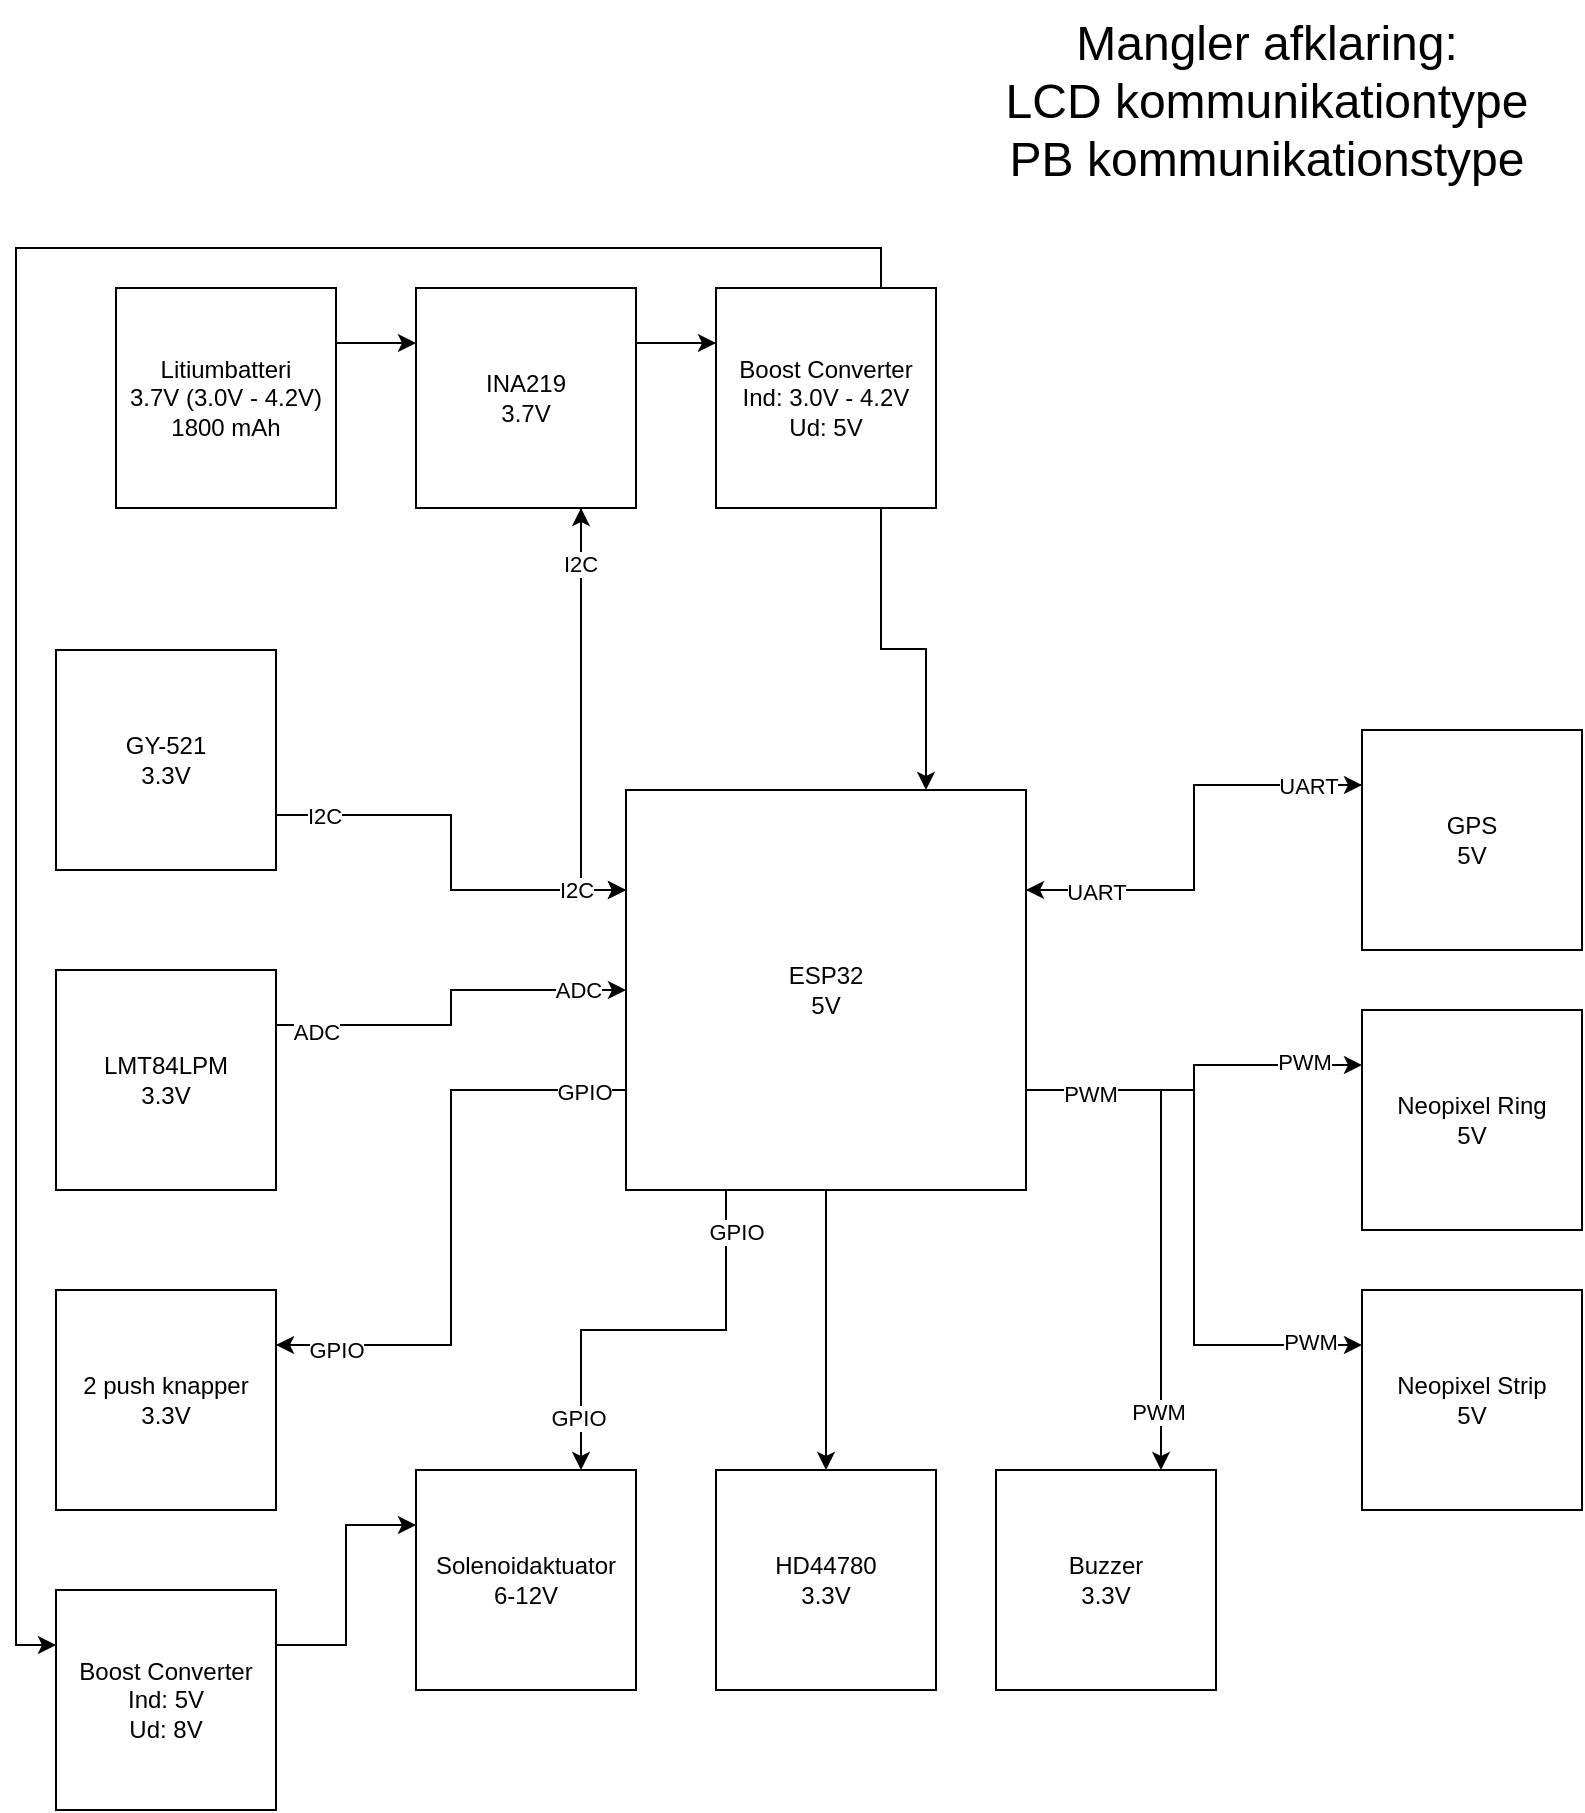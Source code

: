 <mxfile version="25.0.1">
  <diagram name="Page-1" id="Au_jINocBcU9wG9LVLza">
    <mxGraphModel dx="1898" dy="862" grid="1" gridSize="10" guides="1" tooltips="1" connect="1" arrows="1" fold="1" page="1" pageScale="1" pageWidth="827" pageHeight="1169" math="0" shadow="0">
      <root>
        <mxCell id="0" />
        <mxCell id="1" parent="0" />
        <mxCell id="8WWaU90uD-3OsJMU1C4m-51" style="edgeStyle=orthogonalEdgeStyle;rounded=0;orthogonalLoop=1;jettySize=auto;html=1;exitX=1;exitY=0.25;exitDx=0;exitDy=0;entryX=0;entryY=0.25;entryDx=0;entryDy=0;" parent="1" source="8WWaU90uD-3OsJMU1C4m-44" target="8WWaU90uD-3OsJMU1C4m-45" edge="1">
          <mxGeometry relative="1" as="geometry" />
        </mxCell>
        <mxCell id="8WWaU90uD-3OsJMU1C4m-44" value="&lt;div&gt;Litiumbatteri&lt;/div&gt;&lt;div&gt;3.7V (3.0V - 4.2V)&lt;/div&gt;&lt;div&gt;1800 mAh&lt;br&gt;&lt;/div&gt;" style="whiteSpace=wrap;html=1;aspect=fixed;" parent="1" vertex="1">
          <mxGeometry x="460" y="199" width="110" height="110" as="geometry" />
        </mxCell>
        <mxCell id="8WWaU90uD-3OsJMU1C4m-53" style="edgeStyle=orthogonalEdgeStyle;rounded=0;orthogonalLoop=1;jettySize=auto;html=1;exitX=1;exitY=0.25;exitDx=0;exitDy=0;entryX=0;entryY=0.25;entryDx=0;entryDy=0;" parent="1" source="8WWaU90uD-3OsJMU1C4m-45" target="8WWaU90uD-3OsJMU1C4m-52" edge="1">
          <mxGeometry relative="1" as="geometry" />
        </mxCell>
        <mxCell id="8WWaU90uD-3OsJMU1C4m-76" style="edgeStyle=orthogonalEdgeStyle;rounded=0;orthogonalLoop=1;jettySize=auto;html=1;exitX=0.75;exitY=1;exitDx=0;exitDy=0;entryX=0;entryY=0.25;entryDx=0;entryDy=0;" parent="1" source="8WWaU90uD-3OsJMU1C4m-45" target="8WWaU90uD-3OsJMU1C4m-55" edge="1">
          <mxGeometry relative="1" as="geometry" />
        </mxCell>
        <mxCell id="8WWaU90uD-3OsJMU1C4m-45" value="&lt;div&gt;INA219&lt;/div&gt;3.7V" style="whiteSpace=wrap;html=1;aspect=fixed;" parent="1" vertex="1">
          <mxGeometry x="610" y="199" width="110" height="110" as="geometry" />
        </mxCell>
        <mxCell id="8WWaU90uD-3OsJMU1C4m-56" style="edgeStyle=orthogonalEdgeStyle;rounded=0;orthogonalLoop=1;jettySize=auto;html=1;exitX=0.75;exitY=1;exitDx=0;exitDy=0;entryX=0.75;entryY=0;entryDx=0;entryDy=0;" parent="1" source="8WWaU90uD-3OsJMU1C4m-52" target="8WWaU90uD-3OsJMU1C4m-55" edge="1">
          <mxGeometry relative="1" as="geometry" />
        </mxCell>
        <mxCell id="e1QlHReIarLJo4ZQw5A4-3" style="edgeStyle=orthogonalEdgeStyle;rounded=0;orthogonalLoop=1;jettySize=auto;html=1;exitX=0.75;exitY=0;exitDx=0;exitDy=0;entryX=0;entryY=0.25;entryDx=0;entryDy=0;" edge="1" parent="1" source="8WWaU90uD-3OsJMU1C4m-52" target="e1QlHReIarLJo4ZQw5A4-2">
          <mxGeometry relative="1" as="geometry" />
        </mxCell>
        <mxCell id="8WWaU90uD-3OsJMU1C4m-52" value="&lt;div&gt;Boost Converter&lt;/div&gt;&lt;div&gt;Ind: 3.0V - 4.2V&lt;/div&gt;&lt;div&gt;Ud: 5V&lt;br&gt;&lt;/div&gt;" style="whiteSpace=wrap;html=1;aspect=fixed;" parent="1" vertex="1">
          <mxGeometry x="760" y="199" width="110" height="110" as="geometry" />
        </mxCell>
        <mxCell id="8WWaU90uD-3OsJMU1C4m-60" style="edgeStyle=orthogonalEdgeStyle;rounded=0;orthogonalLoop=1;jettySize=auto;html=1;exitX=1;exitY=0.25;exitDx=0;exitDy=0;entryX=0;entryY=0.25;entryDx=0;entryDy=0;" parent="1" source="8WWaU90uD-3OsJMU1C4m-55" target="8WWaU90uD-3OsJMU1C4m-57" edge="1">
          <mxGeometry relative="1" as="geometry" />
        </mxCell>
        <mxCell id="8WWaU90uD-3OsJMU1C4m-67" style="edgeStyle=orthogonalEdgeStyle;rounded=0;orthogonalLoop=1;jettySize=auto;html=1;exitX=1;exitY=0.75;exitDx=0;exitDy=0;entryX=0;entryY=0.25;entryDx=0;entryDy=0;" parent="1" source="8WWaU90uD-3OsJMU1C4m-55" target="8WWaU90uD-3OsJMU1C4m-63" edge="1">
          <mxGeometry relative="1" as="geometry" />
        </mxCell>
        <mxCell id="8WWaU90uD-3OsJMU1C4m-95" value="PWM" style="edgeLabel;html=1;align=center;verticalAlign=middle;resizable=0;points=[];" parent="8WWaU90uD-3OsJMU1C4m-67" vertex="1" connectable="0">
          <mxGeometry x="0.681" y="2" relative="1" as="geometry">
            <mxPoint as="offset" />
          </mxGeometry>
        </mxCell>
        <mxCell id="8WWaU90uD-3OsJMU1C4m-74" style="edgeStyle=orthogonalEdgeStyle;rounded=0;orthogonalLoop=1;jettySize=auto;html=1;exitX=0;exitY=0.25;exitDx=0;exitDy=0;entryX=0.75;entryY=1;entryDx=0;entryDy=0;" parent="1" source="8WWaU90uD-3OsJMU1C4m-55" target="8WWaU90uD-3OsJMU1C4m-45" edge="1">
          <mxGeometry relative="1" as="geometry" />
        </mxCell>
        <mxCell id="8WWaU90uD-3OsJMU1C4m-98" value="I2C" style="edgeLabel;html=1;align=center;verticalAlign=middle;resizable=0;points=[];" parent="8WWaU90uD-3OsJMU1C4m-74" vertex="1" connectable="0">
          <mxGeometry x="0.736" y="1" relative="1" as="geometry">
            <mxPoint as="offset" />
          </mxGeometry>
        </mxCell>
        <mxCell id="8WWaU90uD-3OsJMU1C4m-79" style="edgeStyle=orthogonalEdgeStyle;rounded=0;orthogonalLoop=1;jettySize=auto;html=1;exitX=0.5;exitY=1;exitDx=0;exitDy=0;entryX=0.5;entryY=0;entryDx=0;entryDy=0;" parent="1" source="8WWaU90uD-3OsJMU1C4m-55" target="8WWaU90uD-3OsJMU1C4m-78" edge="1">
          <mxGeometry relative="1" as="geometry" />
        </mxCell>
        <mxCell id="8WWaU90uD-3OsJMU1C4m-84" style="edgeStyle=orthogonalEdgeStyle;rounded=0;orthogonalLoop=1;jettySize=auto;html=1;exitX=1;exitY=0.75;exitDx=0;exitDy=0;entryX=0;entryY=0.25;entryDx=0;entryDy=0;" parent="1" source="8WWaU90uD-3OsJMU1C4m-55" target="8WWaU90uD-3OsJMU1C4m-83" edge="1">
          <mxGeometry relative="1" as="geometry">
            <Array as="points">
              <mxPoint x="999" y="600" />
              <mxPoint x="999" y="727" />
            </Array>
          </mxGeometry>
        </mxCell>
        <mxCell id="8WWaU90uD-3OsJMU1C4m-96" value="PWM" style="edgeLabel;html=1;align=center;verticalAlign=middle;resizable=0;points=[];" parent="8WWaU90uD-3OsJMU1C4m-84" vertex="1" connectable="0">
          <mxGeometry x="0.824" y="2" relative="1" as="geometry">
            <mxPoint as="offset" />
          </mxGeometry>
        </mxCell>
        <mxCell id="8WWaU90uD-3OsJMU1C4m-91" style="edgeStyle=orthogonalEdgeStyle;rounded=0;orthogonalLoop=1;jettySize=auto;html=1;exitX=0;exitY=0.75;exitDx=0;exitDy=0;entryX=1;entryY=0.25;entryDx=0;entryDy=0;" parent="1" source="8WWaU90uD-3OsJMU1C4m-55" target="8WWaU90uD-3OsJMU1C4m-89" edge="1">
          <mxGeometry relative="1" as="geometry" />
        </mxCell>
        <mxCell id="8WWaU90uD-3OsJMU1C4m-92" value="GPIO" style="edgeLabel;html=1;align=center;verticalAlign=middle;resizable=0;points=[];" parent="8WWaU90uD-3OsJMU1C4m-91" vertex="1" connectable="0">
          <mxGeometry x="0.159" y="4" relative="1" as="geometry">
            <mxPoint x="-62" y="42" as="offset" />
          </mxGeometry>
        </mxCell>
        <mxCell id="8WWaU90uD-3OsJMU1C4m-100" value="GPIO" style="edgeLabel;html=1;align=center;verticalAlign=middle;resizable=0;points=[];" parent="8WWaU90uD-3OsJMU1C4m-91" vertex="1" connectable="0">
          <mxGeometry x="-0.859" y="1" relative="1" as="geometry">
            <mxPoint as="offset" />
          </mxGeometry>
        </mxCell>
        <mxCell id="8WWaU90uD-3OsJMU1C4m-101" style="edgeStyle=orthogonalEdgeStyle;rounded=0;orthogonalLoop=1;jettySize=auto;html=1;exitX=1;exitY=0.75;exitDx=0;exitDy=0;entryX=0.75;entryY=0;entryDx=0;entryDy=0;" parent="1" source="8WWaU90uD-3OsJMU1C4m-55" target="8WWaU90uD-3OsJMU1C4m-87" edge="1">
          <mxGeometry relative="1" as="geometry" />
        </mxCell>
        <mxCell id="8WWaU90uD-3OsJMU1C4m-102" value="PWM" style="edgeLabel;html=1;align=center;verticalAlign=middle;resizable=0;points=[];" parent="8WWaU90uD-3OsJMU1C4m-101" vertex="1" connectable="0">
          <mxGeometry x="-0.757" y="-2" relative="1" as="geometry">
            <mxPoint as="offset" />
          </mxGeometry>
        </mxCell>
        <mxCell id="e1QlHReIarLJo4ZQw5A4-1" value="PWM" style="edgeLabel;html=1;align=center;verticalAlign=middle;resizable=0;points=[];" vertex="1" connectable="0" parent="8WWaU90uD-3OsJMU1C4m-101">
          <mxGeometry x="0.829" y="4" relative="1" as="geometry">
            <mxPoint x="-6" y="-7" as="offset" />
          </mxGeometry>
        </mxCell>
        <mxCell id="8WWaU90uD-3OsJMU1C4m-104" style="edgeStyle=orthogonalEdgeStyle;rounded=0;orthogonalLoop=1;jettySize=auto;html=1;exitX=0.25;exitY=1;exitDx=0;exitDy=0;entryX=0.75;entryY=0;entryDx=0;entryDy=0;" parent="1" source="8WWaU90uD-3OsJMU1C4m-55" target="8WWaU90uD-3OsJMU1C4m-85" edge="1">
          <mxGeometry relative="1" as="geometry" />
        </mxCell>
        <mxCell id="8WWaU90uD-3OsJMU1C4m-105" value="GPIO" style="edgeLabel;html=1;align=center;verticalAlign=middle;resizable=0;points=[];" parent="8WWaU90uD-3OsJMU1C4m-104" vertex="1" connectable="0">
          <mxGeometry x="-0.762" y="-4" relative="1" as="geometry">
            <mxPoint x="9" y="-5" as="offset" />
          </mxGeometry>
        </mxCell>
        <mxCell id="8WWaU90uD-3OsJMU1C4m-106" value="GPIO" style="edgeLabel;html=1;align=center;verticalAlign=middle;resizable=0;points=[];" parent="8WWaU90uD-3OsJMU1C4m-104" vertex="1" connectable="0">
          <mxGeometry x="0.752" y="-6" relative="1" as="geometry">
            <mxPoint x="4" as="offset" />
          </mxGeometry>
        </mxCell>
        <mxCell id="8WWaU90uD-3OsJMU1C4m-55" value="&lt;div&gt;ESP32&lt;/div&gt;&lt;div&gt;5V&lt;/div&gt;" style="whiteSpace=wrap;html=1;aspect=fixed;" parent="1" vertex="1">
          <mxGeometry x="715" y="450" width="200" height="200" as="geometry" />
        </mxCell>
        <mxCell id="8WWaU90uD-3OsJMU1C4m-59" style="edgeStyle=orthogonalEdgeStyle;rounded=0;orthogonalLoop=1;jettySize=auto;html=1;exitX=0;exitY=0.25;exitDx=0;exitDy=0;entryX=1;entryY=0.25;entryDx=0;entryDy=0;" parent="1" source="8WWaU90uD-3OsJMU1C4m-57" target="8WWaU90uD-3OsJMU1C4m-55" edge="1">
          <mxGeometry relative="1" as="geometry" />
        </mxCell>
        <mxCell id="8WWaU90uD-3OsJMU1C4m-61" value="UART" style="edgeLabel;html=1;align=center;verticalAlign=middle;resizable=0;points=[];" parent="8WWaU90uD-3OsJMU1C4m-59" vertex="1" connectable="0">
          <mxGeometry x="-0.135" y="1" relative="1" as="geometry">
            <mxPoint x="-50" y="42" as="offset" />
          </mxGeometry>
        </mxCell>
        <mxCell id="8WWaU90uD-3OsJMU1C4m-97" value="UART" style="edgeLabel;html=1;align=center;verticalAlign=middle;resizable=0;points=[];" parent="8WWaU90uD-3OsJMU1C4m-59" vertex="1" connectable="0">
          <mxGeometry x="-0.756" relative="1" as="geometry">
            <mxPoint as="offset" />
          </mxGeometry>
        </mxCell>
        <mxCell id="8WWaU90uD-3OsJMU1C4m-57" value="&lt;div&gt;GPS&lt;/div&gt;&lt;div&gt;5V&lt;br&gt;&lt;/div&gt;" style="whiteSpace=wrap;html=1;aspect=fixed;" parent="1" vertex="1">
          <mxGeometry x="1083" y="420" width="110" height="110" as="geometry" />
        </mxCell>
        <mxCell id="8WWaU90uD-3OsJMU1C4m-63" value="&lt;div&gt;Neopixel Ring&lt;/div&gt;&lt;div&gt;5V&lt;br&gt;&lt;/div&gt;" style="whiteSpace=wrap;html=1;aspect=fixed;" parent="1" vertex="1">
          <mxGeometry x="1083" y="560" width="110" height="110" as="geometry" />
        </mxCell>
        <mxCell id="8WWaU90uD-3OsJMU1C4m-115" style="edgeStyle=orthogonalEdgeStyle;rounded=0;orthogonalLoop=1;jettySize=auto;html=1;exitX=1;exitY=0.25;exitDx=0;exitDy=0;entryX=0;entryY=0.5;entryDx=0;entryDy=0;" parent="1" source="8WWaU90uD-3OsJMU1C4m-69" target="8WWaU90uD-3OsJMU1C4m-55" edge="1">
          <mxGeometry relative="1" as="geometry" />
        </mxCell>
        <mxCell id="8WWaU90uD-3OsJMU1C4m-116" value="ADC" style="edgeLabel;html=1;align=center;verticalAlign=middle;resizable=0;points=[];" parent="8WWaU90uD-3OsJMU1C4m-115" vertex="1" connectable="0">
          <mxGeometry x="0.829" y="1" relative="1" as="geometry">
            <mxPoint x="-8" y="1" as="offset" />
          </mxGeometry>
        </mxCell>
        <mxCell id="8WWaU90uD-3OsJMU1C4m-117" value="ADC" style="edgeLabel;html=1;align=center;verticalAlign=middle;resizable=0;points=[];" parent="8WWaU90uD-3OsJMU1C4m-115" vertex="1" connectable="0">
          <mxGeometry x="-0.793" y="-4" relative="1" as="geometry">
            <mxPoint y="-1" as="offset" />
          </mxGeometry>
        </mxCell>
        <mxCell id="8WWaU90uD-3OsJMU1C4m-69" value="&lt;div&gt;LMT84LPM&lt;/div&gt;&lt;div&gt;3.3V&lt;br&gt;&lt;/div&gt;" style="whiteSpace=wrap;html=1;aspect=fixed;" parent="1" vertex="1">
          <mxGeometry x="430" y="540" width="110" height="110" as="geometry" />
        </mxCell>
        <mxCell id="8WWaU90uD-3OsJMU1C4m-78" value="&lt;div&gt;HD44780&lt;/div&gt;&lt;div&gt;3.3V&lt;br&gt;&lt;/div&gt;" style="whiteSpace=wrap;html=1;aspect=fixed;" parent="1" vertex="1">
          <mxGeometry x="760" y="790" width="110" height="110" as="geometry" />
        </mxCell>
        <mxCell id="8WWaU90uD-3OsJMU1C4m-82" value="&lt;div&gt;&lt;font style=&quot;font-size: 24px;&quot;&gt;Mangler afklaring:&lt;br&gt;&lt;/font&gt;&lt;/div&gt;&lt;div&gt;&lt;font style=&quot;font-size: 24px;&quot;&gt;LCD kommunikationtype&lt;/font&gt;&lt;/div&gt;&lt;div&gt;&lt;font style=&quot;font-size: 24px;&quot;&gt;PB kommunikationstype&lt;br&gt;&lt;/font&gt;&lt;/div&gt;&lt;div&gt;&lt;font style=&quot;font-size: 24px;&quot;&gt;&lt;br&gt;&lt;/font&gt;&lt;/div&gt;" style="text;html=1;align=center;verticalAlign=middle;resizable=0;points=[];autosize=1;strokeColor=none;fillColor=none;" parent="1" vertex="1">
          <mxGeometry x="895" y="55" width="280" height="130" as="geometry" />
        </mxCell>
        <mxCell id="8WWaU90uD-3OsJMU1C4m-83" value="&lt;div&gt;Neopixel Strip&lt;/div&gt;&lt;div&gt;5V&lt;br&gt;&lt;/div&gt;" style="whiteSpace=wrap;html=1;aspect=fixed;" parent="1" vertex="1">
          <mxGeometry x="1083" y="700" width="110" height="110" as="geometry" />
        </mxCell>
        <mxCell id="8WWaU90uD-3OsJMU1C4m-85" value="&lt;div&gt;Solenoidaktuator&lt;/div&gt;&lt;div&gt;6-12V&lt;br&gt;&lt;/div&gt;" style="whiteSpace=wrap;html=1;aspect=fixed;" parent="1" vertex="1">
          <mxGeometry x="610" y="790" width="110" height="110" as="geometry" />
        </mxCell>
        <mxCell id="8WWaU90uD-3OsJMU1C4m-87" value="&lt;div&gt;Buzzer&lt;/div&gt;&lt;div&gt;3.3V&lt;br&gt;&lt;/div&gt;" style="whiteSpace=wrap;html=1;aspect=fixed;" parent="1" vertex="1">
          <mxGeometry x="900" y="790" width="110" height="110" as="geometry" />
        </mxCell>
        <mxCell id="8WWaU90uD-3OsJMU1C4m-112" style="edgeStyle=orthogonalEdgeStyle;rounded=0;orthogonalLoop=1;jettySize=auto;html=1;exitX=1;exitY=0.75;exitDx=0;exitDy=0;entryX=0;entryY=0.25;entryDx=0;entryDy=0;" parent="1" source="8WWaU90uD-3OsJMU1C4m-88" target="8WWaU90uD-3OsJMU1C4m-55" edge="1">
          <mxGeometry relative="1" as="geometry" />
        </mxCell>
        <mxCell id="8WWaU90uD-3OsJMU1C4m-113" value="I2C" style="edgeLabel;html=1;align=center;verticalAlign=middle;resizable=0;points=[];" parent="8WWaU90uD-3OsJMU1C4m-112" vertex="1" connectable="0">
          <mxGeometry x="-0.773" relative="1" as="geometry">
            <mxPoint as="offset" />
          </mxGeometry>
        </mxCell>
        <mxCell id="8WWaU90uD-3OsJMU1C4m-114" value="I2C" style="edgeLabel;html=1;align=center;verticalAlign=middle;resizable=0;points=[];" parent="8WWaU90uD-3OsJMU1C4m-112" vertex="1" connectable="0">
          <mxGeometry x="0.709" y="-3" relative="1" as="geometry">
            <mxPoint x="6" y="-3" as="offset" />
          </mxGeometry>
        </mxCell>
        <mxCell id="8WWaU90uD-3OsJMU1C4m-88" value="&lt;div&gt;GY-521&lt;/div&gt;&lt;div&gt;3.3V&lt;br&gt;&lt;/div&gt;" style="whiteSpace=wrap;html=1;aspect=fixed;" parent="1" vertex="1">
          <mxGeometry x="430" y="380" width="110" height="110" as="geometry" />
        </mxCell>
        <mxCell id="8WWaU90uD-3OsJMU1C4m-89" value="&lt;div&gt;2 push knapper&lt;/div&gt;&lt;div&gt;3.3V&lt;br&gt;&lt;/div&gt;" style="whiteSpace=wrap;html=1;aspect=fixed;" parent="1" vertex="1">
          <mxGeometry x="430" y="700" width="110" height="110" as="geometry" />
        </mxCell>
        <mxCell id="e1QlHReIarLJo4ZQw5A4-4" style="edgeStyle=orthogonalEdgeStyle;rounded=0;orthogonalLoop=1;jettySize=auto;html=1;exitX=1;exitY=0.25;exitDx=0;exitDy=0;entryX=0;entryY=0.25;entryDx=0;entryDy=0;" edge="1" parent="1" source="e1QlHReIarLJo4ZQw5A4-2" target="8WWaU90uD-3OsJMU1C4m-85">
          <mxGeometry relative="1" as="geometry" />
        </mxCell>
        <mxCell id="e1QlHReIarLJo4ZQw5A4-2" value="&lt;div&gt;Boost Converter&lt;/div&gt;&lt;div&gt;Ind: 5V&lt;br&gt;&lt;/div&gt;&lt;div&gt;Ud: 8V&lt;br&gt;&lt;/div&gt;" style="whiteSpace=wrap;html=1;aspect=fixed;" vertex="1" parent="1">
          <mxGeometry x="430" y="850" width="110" height="110" as="geometry" />
        </mxCell>
      </root>
    </mxGraphModel>
  </diagram>
</mxfile>
